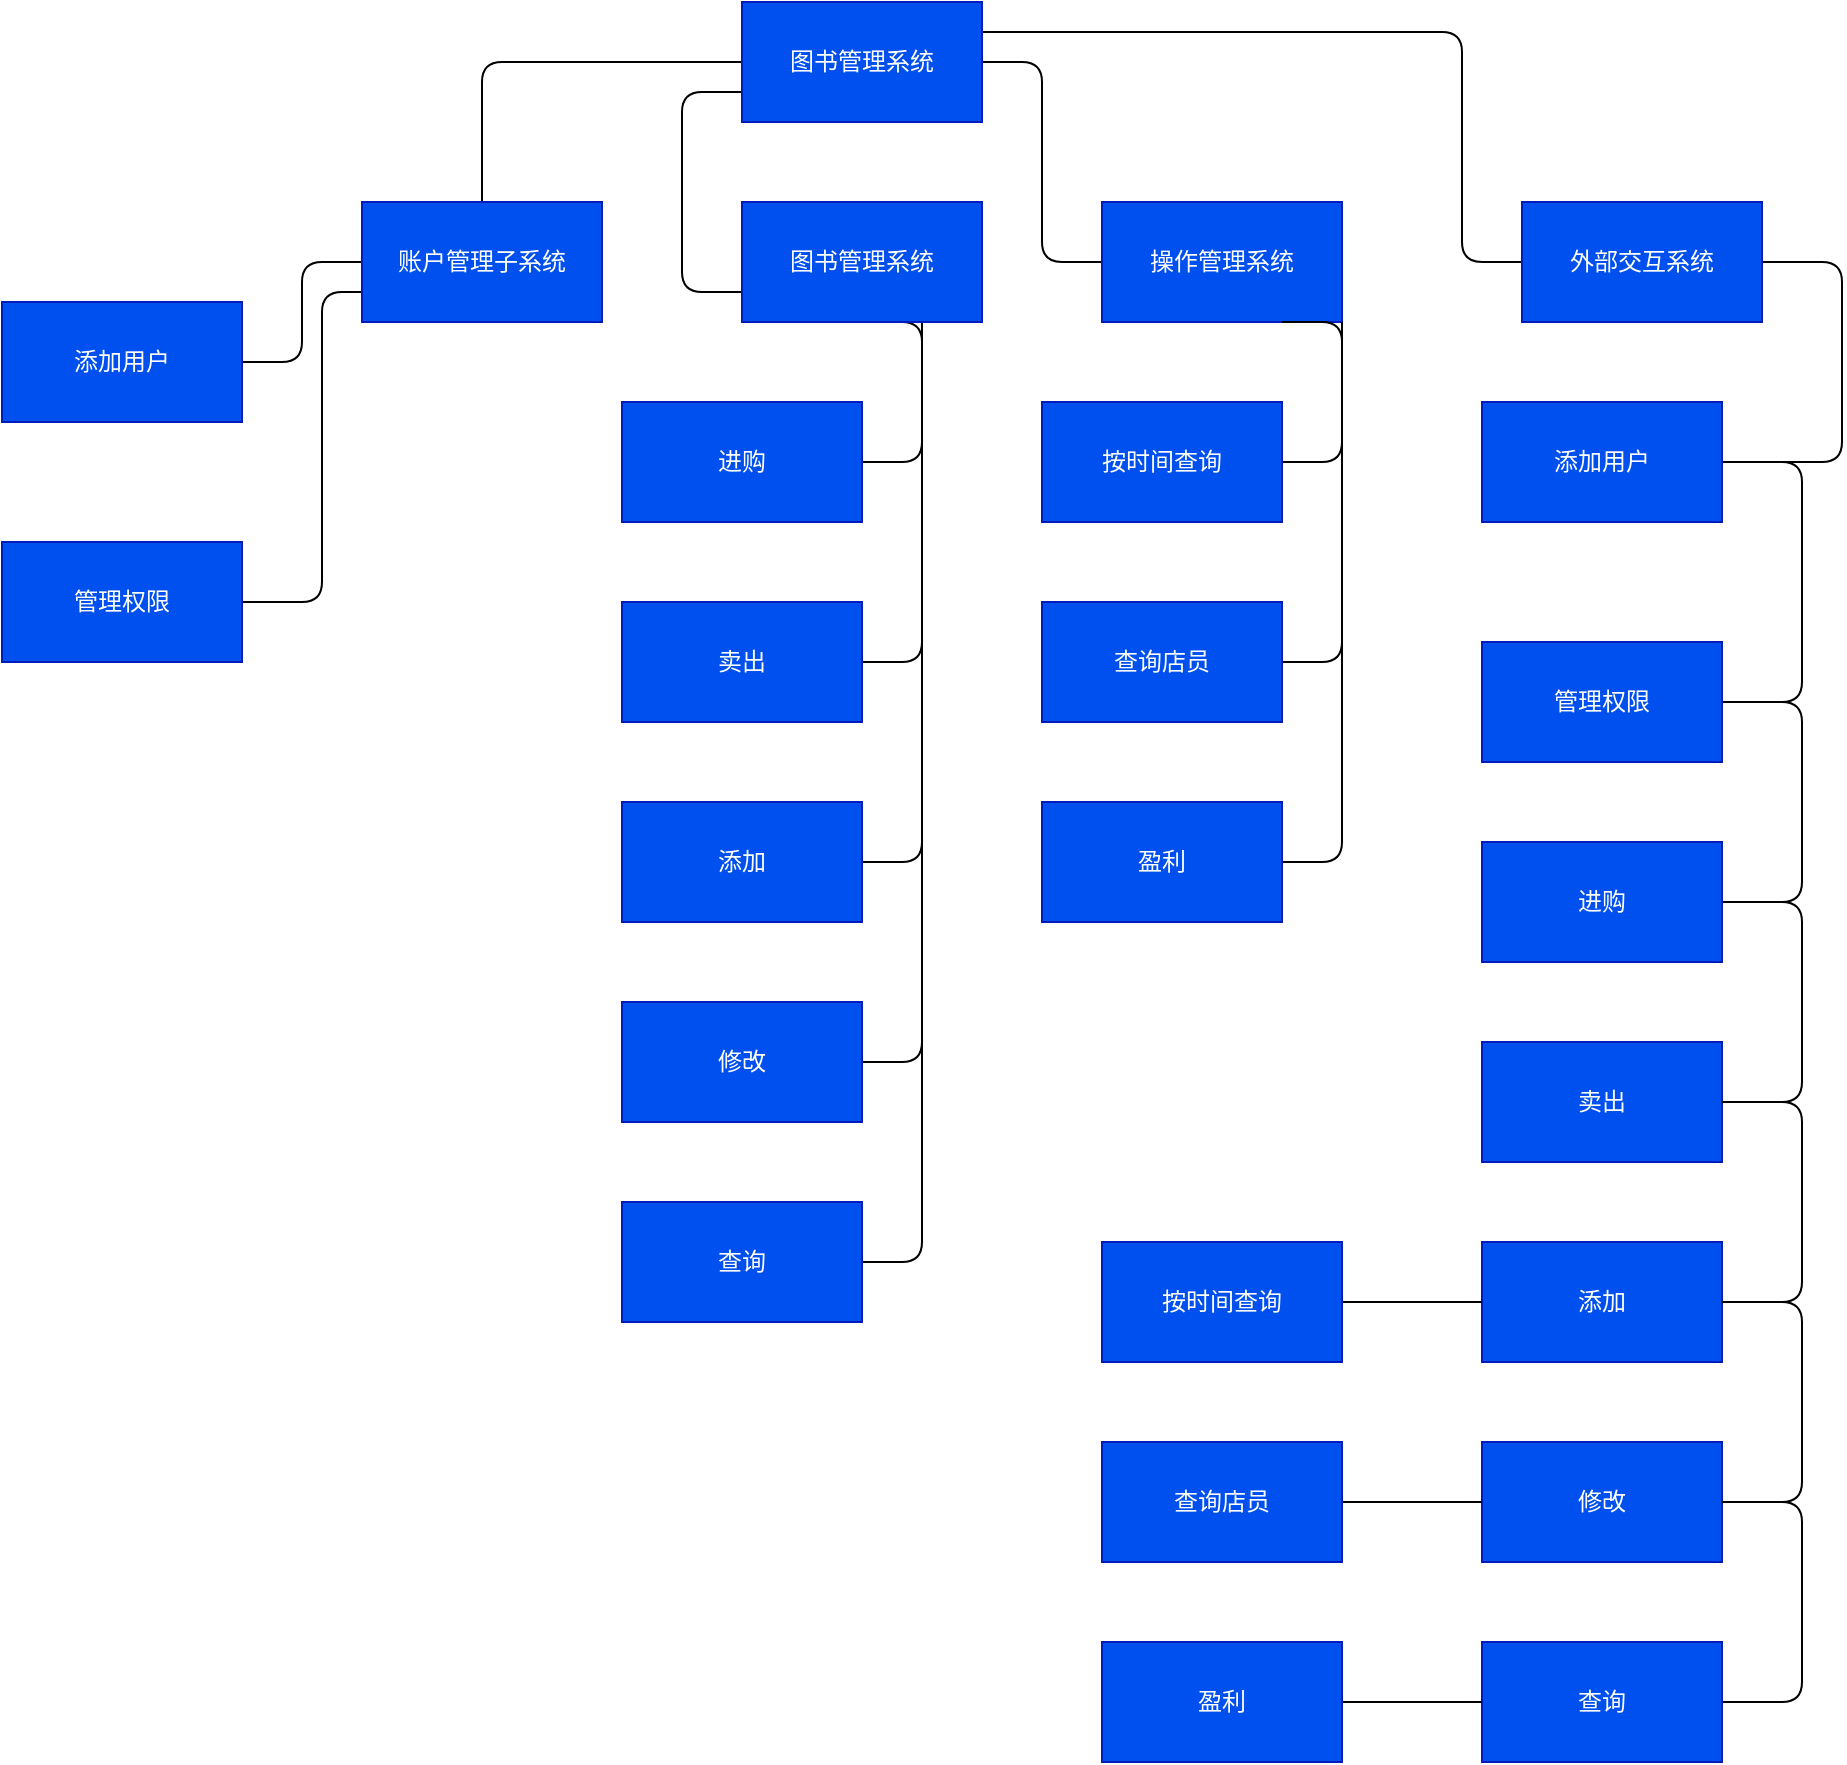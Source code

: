 <mxfile>
    <diagram id="MjUM7uE3wHpb1yEpkvMW" name="第 1 页">
        <mxGraphModel dx="1715" dy="622" grid="1" gridSize="10" guides="1" tooltips="1" connect="1" arrows="1" fold="1" page="1" pageScale="1" pageWidth="827" pageHeight="1169" background="none" math="0" shadow="0">
            <root>
                <mxCell id="0"/>
                <mxCell id="1" parent="0"/>
                <mxCell id="9" style="edgeStyle=elbowEdgeStyle;html=1;startArrow=none;endArrow=none;exitX=0;exitY=0.5;exitDx=0;exitDy=0;entryX=0.5;entryY=0;entryDx=0;entryDy=0;" edge="1" parent="1" source="2" target="3">
                    <mxGeometry relative="1" as="geometry">
                        <Array as="points">
                            <mxPoint x="90" y="60"/>
                        </Array>
                    </mxGeometry>
                </mxCell>
                <mxCell id="11" style="edgeStyle=elbowEdgeStyle;html=1;startArrow=none;endArrow=none;exitX=0;exitY=0.75;exitDx=0;exitDy=0;entryX=0;entryY=0.75;entryDx=0;entryDy=0;" edge="1" parent="1" source="2" target="4">
                    <mxGeometry relative="1" as="geometry">
                        <mxPoint x="180" y="180" as="targetPoint"/>
                        <Array as="points">
                            <mxPoint x="190" y="140"/>
                        </Array>
                    </mxGeometry>
                </mxCell>
                <mxCell id="12" style="edgeStyle=elbowEdgeStyle;html=1;startArrow=none;endArrow=none;exitX=1;exitY=0.5;exitDx=0;exitDy=0;entryX=0;entryY=0.5;entryDx=0;entryDy=0;" edge="1" parent="1" source="2" target="5">
                    <mxGeometry relative="1" as="geometry">
                        <mxPoint x="400" y="170" as="targetPoint"/>
                        <Array as="points">
                            <mxPoint x="370" y="140"/>
                        </Array>
                    </mxGeometry>
                </mxCell>
                <mxCell id="13" style="edgeStyle=elbowEdgeStyle;html=1;startArrow=none;endArrow=none;exitX=1;exitY=0.25;exitDx=0;exitDy=0;entryX=0;entryY=0.5;entryDx=0;entryDy=0;" edge="1" parent="1" source="2" target="6">
                    <mxGeometry relative="1" as="geometry">
                        <Array as="points">
                            <mxPoint x="580" y="100"/>
                        </Array>
                    </mxGeometry>
                </mxCell>
                <UserObject label="图书管理系统" treeRoot="1" id="2">
                    <mxCell style="whiteSpace=wrap;html=1;align=center;treeFolding=1;treeMoving=1;newEdgeStyle={&quot;edgeStyle&quot;:&quot;elbowEdgeStyle&quot;,&quot;startArrow&quot;:&quot;none&quot;,&quot;endArrow&quot;:&quot;none&quot;};fillColor=#0050ef;fontColor=#ffffff;strokeColor=#001DBC;" vertex="1" parent="1">
                        <mxGeometry x="220" y="40" width="120" height="60" as="geometry"/>
                    </mxCell>
                </UserObject>
                <mxCell id="16" style="edgeStyle=elbowEdgeStyle;html=1;startArrow=none;endArrow=none;exitX=0;exitY=0.5;exitDx=0;exitDy=0;entryX=1;entryY=0.5;entryDx=0;entryDy=0;" edge="1" parent="1" source="3" target="14">
                    <mxGeometry relative="1" as="geometry"/>
                </mxCell>
                <mxCell id="17" style="edgeStyle=elbowEdgeStyle;html=1;startArrow=none;endArrow=none;exitX=0;exitY=0.75;exitDx=0;exitDy=0;entryX=1;entryY=0.5;entryDx=0;entryDy=0;" edge="1" parent="1" source="3" target="15">
                    <mxGeometry relative="1" as="geometry">
                        <Array as="points">
                            <mxPoint x="10" y="270"/>
                        </Array>
                    </mxGeometry>
                </mxCell>
                <UserObject label="账户管理子系统" treeRoot="1" id="3">
                    <mxCell style="whiteSpace=wrap;html=1;align=center;treeFolding=1;treeMoving=1;newEdgeStyle={&quot;edgeStyle&quot;:&quot;elbowEdgeStyle&quot;,&quot;startArrow&quot;:&quot;none&quot;,&quot;endArrow&quot;:&quot;none&quot;};fillColor=#0050ef;fontColor=#ffffff;strokeColor=#001DBC;" vertex="1" parent="1">
                        <mxGeometry x="30" y="140" width="120" height="60" as="geometry"/>
                    </mxCell>
                </UserObject>
                <mxCell id="24" style="edgeStyle=elbowEdgeStyle;html=1;startArrow=none;endArrow=none;exitX=0.5;exitY=1;exitDx=0;exitDy=0;entryX=1;entryY=0.5;entryDx=0;entryDy=0;" edge="1" parent="1" source="4" target="22">
                    <mxGeometry relative="1" as="geometry">
                        <Array as="points">
                            <mxPoint x="310" y="250"/>
                        </Array>
                    </mxGeometry>
                </mxCell>
                <mxCell id="25" style="edgeStyle=elbowEdgeStyle;html=1;startArrow=none;endArrow=none;exitX=0.75;exitY=1;exitDx=0;exitDy=0;entryX=1;entryY=0.5;entryDx=0;entryDy=0;" edge="1" parent="1" source="4" target="21">
                    <mxGeometry relative="1" as="geometry">
                        <Array as="points">
                            <mxPoint x="310" y="310"/>
                        </Array>
                    </mxGeometry>
                </mxCell>
                <mxCell id="26" style="edgeStyle=elbowEdgeStyle;html=1;startArrow=none;endArrow=none;exitX=0.75;exitY=1;exitDx=0;exitDy=0;entryX=1;entryY=0.5;entryDx=0;entryDy=0;" edge="1" parent="1" source="4" target="20">
                    <mxGeometry relative="1" as="geometry">
                        <Array as="points">
                            <mxPoint x="310" y="440"/>
                        </Array>
                    </mxGeometry>
                </mxCell>
                <mxCell id="27" style="edgeStyle=elbowEdgeStyle;html=1;startArrow=none;endArrow=none;exitX=0.75;exitY=1;exitDx=0;exitDy=0;entryX=1;entryY=0.5;entryDx=0;entryDy=0;" edge="1" parent="1" source="4" target="19">
                    <mxGeometry relative="1" as="geometry">
                        <Array as="points">
                            <mxPoint x="310" y="420"/>
                        </Array>
                    </mxGeometry>
                </mxCell>
                <mxCell id="28" style="edgeStyle=elbowEdgeStyle;html=1;startArrow=none;endArrow=none;exitX=0.75;exitY=1;exitDx=0;exitDy=0;entryX=1;entryY=0.5;entryDx=0;entryDy=0;" edge="1" parent="1" source="4" target="23">
                    <mxGeometry relative="1" as="geometry">
                        <Array as="points">
                            <mxPoint x="310" y="620"/>
                        </Array>
                    </mxGeometry>
                </mxCell>
                <UserObject label="图书管理系统" treeRoot="1" id="4">
                    <mxCell style="whiteSpace=wrap;html=1;align=center;treeFolding=1;treeMoving=1;newEdgeStyle={&quot;edgeStyle&quot;:&quot;elbowEdgeStyle&quot;,&quot;startArrow&quot;:&quot;none&quot;,&quot;endArrow&quot;:&quot;none&quot;};fillColor=#0050ef;fontColor=#ffffff;strokeColor=#001DBC;" vertex="1" parent="1">
                        <mxGeometry x="220" y="140" width="120" height="60" as="geometry"/>
                    </mxCell>
                </UserObject>
                <UserObject label="操作管理系统" treeRoot="1" id="5">
                    <mxCell style="whiteSpace=wrap;html=1;align=center;treeFolding=1;treeMoving=1;newEdgeStyle={&quot;edgeStyle&quot;:&quot;elbowEdgeStyle&quot;,&quot;startArrow&quot;:&quot;none&quot;,&quot;endArrow&quot;:&quot;none&quot;};fillColor=#0050ef;fontColor=#ffffff;strokeColor=#001DBC;" vertex="1" parent="1">
                        <mxGeometry x="400" y="140" width="120" height="60" as="geometry"/>
                    </mxCell>
                </UserObject>
                <mxCell id="49" style="edgeStyle=elbowEdgeStyle;html=1;startArrow=none;endArrow=none;exitX=1;exitY=0.5;exitDx=0;exitDy=0;entryX=1;entryY=0.5;entryDx=0;entryDy=0;" edge="1" parent="1" source="6" target="39">
                    <mxGeometry relative="1" as="geometry">
                        <Array as="points">
                            <mxPoint x="770" y="220"/>
                        </Array>
                    </mxGeometry>
                </mxCell>
                <UserObject label="外部交互系统" treeRoot="1" id="6">
                    <mxCell style="whiteSpace=wrap;html=1;align=center;treeFolding=1;treeMoving=1;newEdgeStyle={&quot;edgeStyle&quot;:&quot;elbowEdgeStyle&quot;,&quot;startArrow&quot;:&quot;none&quot;,&quot;endArrow&quot;:&quot;none&quot;};fillColor=#0050ef;fontColor=#ffffff;strokeColor=#001DBC;" vertex="1" parent="1">
                        <mxGeometry x="610" y="140" width="120" height="60" as="geometry"/>
                    </mxCell>
                </UserObject>
                <UserObject label="添加用户" treeRoot="1" id="14">
                    <mxCell style="whiteSpace=wrap;html=1;align=center;treeFolding=1;treeMoving=1;newEdgeStyle={&quot;edgeStyle&quot;:&quot;elbowEdgeStyle&quot;,&quot;startArrow&quot;:&quot;none&quot;,&quot;endArrow&quot;:&quot;none&quot;};fillColor=#0050ef;fontColor=#ffffff;strokeColor=#001DBC;" vertex="1" parent="1">
                        <mxGeometry x="-150" y="190" width="120" height="60" as="geometry"/>
                    </mxCell>
                </UserObject>
                <UserObject label="管理权限" treeRoot="1" id="15">
                    <mxCell style="whiteSpace=wrap;html=1;align=center;treeFolding=1;treeMoving=1;newEdgeStyle={&quot;edgeStyle&quot;:&quot;elbowEdgeStyle&quot;,&quot;startArrow&quot;:&quot;none&quot;,&quot;endArrow&quot;:&quot;none&quot;};fillColor=#0050ef;fontColor=#ffffff;strokeColor=#001DBC;" vertex="1" parent="1">
                        <mxGeometry x="-150" y="310" width="120" height="60" as="geometry"/>
                    </mxCell>
                </UserObject>
                <UserObject label="修改" treeRoot="1" id="19">
                    <mxCell style="whiteSpace=wrap;html=1;align=center;treeFolding=1;treeMoving=1;newEdgeStyle={&quot;edgeStyle&quot;:&quot;elbowEdgeStyle&quot;,&quot;startArrow&quot;:&quot;none&quot;,&quot;endArrow&quot;:&quot;none&quot;};fillColor=#0050ef;fontColor=#ffffff;strokeColor=#001DBC;" vertex="1" parent="1">
                        <mxGeometry x="160" y="540" width="120" height="60" as="geometry"/>
                    </mxCell>
                </UserObject>
                <UserObject label="添加" treeRoot="1" id="20">
                    <mxCell style="whiteSpace=wrap;html=1;align=center;treeFolding=1;treeMoving=1;newEdgeStyle={&quot;edgeStyle&quot;:&quot;elbowEdgeStyle&quot;,&quot;startArrow&quot;:&quot;none&quot;,&quot;endArrow&quot;:&quot;none&quot;};fillColor=#0050ef;fontColor=#ffffff;strokeColor=#001DBC;" vertex="1" parent="1">
                        <mxGeometry x="160" y="440" width="120" height="60" as="geometry"/>
                    </mxCell>
                </UserObject>
                <UserObject label="卖出" treeRoot="1" id="21">
                    <mxCell style="whiteSpace=wrap;html=1;align=center;treeFolding=1;treeMoving=1;newEdgeStyle={&quot;edgeStyle&quot;:&quot;elbowEdgeStyle&quot;,&quot;startArrow&quot;:&quot;none&quot;,&quot;endArrow&quot;:&quot;none&quot;};fillColor=#0050ef;fontColor=#ffffff;strokeColor=#001DBC;" vertex="1" parent="1">
                        <mxGeometry x="160" y="340" width="120" height="60" as="geometry"/>
                    </mxCell>
                </UserObject>
                <UserObject label="进购" treeRoot="1" id="22">
                    <mxCell style="whiteSpace=wrap;html=1;align=center;treeFolding=1;treeMoving=1;newEdgeStyle={&quot;edgeStyle&quot;:&quot;elbowEdgeStyle&quot;,&quot;startArrow&quot;:&quot;none&quot;,&quot;endArrow&quot;:&quot;none&quot;};fillColor=#0050ef;fontColor=#ffffff;strokeColor=#001DBC;" vertex="1" parent="1">
                        <mxGeometry x="160" y="240" width="120" height="60" as="geometry"/>
                    </mxCell>
                </UserObject>
                <UserObject label="查询" treeRoot="1" id="23">
                    <mxCell style="whiteSpace=wrap;html=1;align=center;treeFolding=1;treeMoving=1;newEdgeStyle={&quot;edgeStyle&quot;:&quot;elbowEdgeStyle&quot;,&quot;startArrow&quot;:&quot;none&quot;,&quot;endArrow&quot;:&quot;none&quot;};fillColor=#0050ef;fontColor=#ffffff;strokeColor=#001DBC;" vertex="1" parent="1">
                        <mxGeometry x="160" y="640" width="120" height="60" as="geometry"/>
                    </mxCell>
                </UserObject>
                <mxCell id="29" style="edgeStyle=elbowEdgeStyle;html=1;startArrow=none;endArrow=none;exitX=0.5;exitY=1;exitDx=0;exitDy=0;entryX=1;entryY=0.5;entryDx=0;entryDy=0;" edge="1" parent="1">
                    <mxGeometry relative="1" as="geometry">
                        <mxPoint x="490" y="200.0" as="sourcePoint"/>
                        <mxPoint x="490" y="270.0" as="targetPoint"/>
                        <Array as="points">
                            <mxPoint x="520" y="250"/>
                        </Array>
                    </mxGeometry>
                </mxCell>
                <mxCell id="30" style="edgeStyle=elbowEdgeStyle;html=1;startArrow=none;endArrow=none;exitX=0.75;exitY=1;exitDx=0;exitDy=0;entryX=1;entryY=0.5;entryDx=0;entryDy=0;" edge="1" parent="1">
                    <mxGeometry relative="1" as="geometry">
                        <mxPoint x="520" y="200.0" as="sourcePoint"/>
                        <mxPoint x="490" y="370.0" as="targetPoint"/>
                        <Array as="points">
                            <mxPoint x="520" y="310"/>
                        </Array>
                    </mxGeometry>
                </mxCell>
                <mxCell id="31" style="edgeStyle=elbowEdgeStyle;html=1;startArrow=none;endArrow=none;exitX=0.75;exitY=1;exitDx=0;exitDy=0;entryX=1;entryY=0.5;entryDx=0;entryDy=0;" edge="1" parent="1">
                    <mxGeometry relative="1" as="geometry">
                        <mxPoint x="520" y="200.0" as="sourcePoint"/>
                        <mxPoint x="490" y="470.0" as="targetPoint"/>
                        <Array as="points">
                            <mxPoint x="520" y="440"/>
                        </Array>
                    </mxGeometry>
                </mxCell>
                <UserObject label="盈利" treeRoot="1" id="35">
                    <mxCell style="whiteSpace=wrap;html=1;align=center;treeFolding=1;treeMoving=1;newEdgeStyle={&quot;edgeStyle&quot;:&quot;elbowEdgeStyle&quot;,&quot;startArrow&quot;:&quot;none&quot;,&quot;endArrow&quot;:&quot;none&quot;};fillColor=#0050ef;fontColor=#ffffff;strokeColor=#001DBC;" vertex="1" parent="1">
                        <mxGeometry x="370" y="440" width="120" height="60" as="geometry"/>
                    </mxCell>
                </UserObject>
                <UserObject label="查询店员" treeRoot="1" id="36">
                    <mxCell style="whiteSpace=wrap;html=1;align=center;treeFolding=1;treeMoving=1;newEdgeStyle={&quot;edgeStyle&quot;:&quot;elbowEdgeStyle&quot;,&quot;startArrow&quot;:&quot;none&quot;,&quot;endArrow&quot;:&quot;none&quot;};fillColor=#0050ef;fontColor=#ffffff;strokeColor=#001DBC;" vertex="1" parent="1">
                        <mxGeometry x="370" y="340" width="120" height="60" as="geometry"/>
                    </mxCell>
                </UserObject>
                <UserObject label="按时间查询" treeRoot="1" id="37">
                    <mxCell style="whiteSpace=wrap;html=1;align=center;treeFolding=1;treeMoving=1;newEdgeStyle={&quot;edgeStyle&quot;:&quot;elbowEdgeStyle&quot;,&quot;startArrow&quot;:&quot;none&quot;,&quot;endArrow&quot;:&quot;none&quot;};fillColor=#0050ef;fontColor=#ffffff;strokeColor=#001DBC;" vertex="1" parent="1">
                        <mxGeometry x="370" y="240" width="120" height="60" as="geometry"/>
                    </mxCell>
                </UserObject>
                <mxCell id="51" style="edgeStyle=elbowEdgeStyle;html=1;startArrow=none;endArrow=none;exitX=1;exitY=0.5;exitDx=0;exitDy=0;entryX=1;entryY=0.5;entryDx=0;entryDy=0;" edge="1" parent="1" source="39" target="40">
                    <mxGeometry relative="1" as="geometry">
                        <Array as="points">
                            <mxPoint x="750" y="330"/>
                        </Array>
                    </mxGeometry>
                </mxCell>
                <UserObject label="添加用户" treeRoot="1" id="39">
                    <mxCell style="whiteSpace=wrap;html=1;align=center;treeFolding=1;treeMoving=1;newEdgeStyle={&quot;edgeStyle&quot;:&quot;elbowEdgeStyle&quot;,&quot;startArrow&quot;:&quot;none&quot;,&quot;endArrow&quot;:&quot;none&quot;};fillColor=#0050ef;fontColor=#ffffff;strokeColor=#001DBC;" vertex="1" parent="1">
                        <mxGeometry x="590" y="240" width="120" height="60" as="geometry"/>
                    </mxCell>
                </UserObject>
                <mxCell id="52" style="edgeStyle=elbowEdgeStyle;html=1;startArrow=none;endArrow=none;exitX=1;exitY=0.5;exitDx=0;exitDy=0;entryX=1;entryY=0.5;entryDx=0;entryDy=0;" edge="1" parent="1" source="40" target="44">
                    <mxGeometry relative="1" as="geometry">
                        <Array as="points">
                            <mxPoint x="750" y="440"/>
                        </Array>
                    </mxGeometry>
                </mxCell>
                <UserObject label="管理权限" treeRoot="1" id="40">
                    <mxCell style="whiteSpace=wrap;html=1;align=center;treeFolding=1;treeMoving=1;newEdgeStyle={&quot;edgeStyle&quot;:&quot;elbowEdgeStyle&quot;,&quot;startArrow&quot;:&quot;none&quot;,&quot;endArrow&quot;:&quot;none&quot;};fillColor=#0050ef;fontColor=#ffffff;strokeColor=#001DBC;" vertex="1" parent="1">
                        <mxGeometry x="590" y="360" width="120" height="60" as="geometry"/>
                    </mxCell>
                </UserObject>
                <UserObject label="修改" treeRoot="1" id="41">
                    <mxCell style="whiteSpace=wrap;html=1;align=center;treeFolding=1;treeMoving=1;newEdgeStyle={&quot;edgeStyle&quot;:&quot;elbowEdgeStyle&quot;,&quot;startArrow&quot;:&quot;none&quot;,&quot;endArrow&quot;:&quot;none&quot;};fillColor=#0050ef;fontColor=#ffffff;strokeColor=#001DBC;" vertex="1" parent="1">
                        <mxGeometry x="590" y="760" width="120" height="60" as="geometry"/>
                    </mxCell>
                </UserObject>
                <mxCell id="55" style="edgeStyle=elbowEdgeStyle;html=1;startArrow=none;endArrow=none;exitX=1;exitY=0.5;exitDx=0;exitDy=0;entryX=1;entryY=0.5;entryDx=0;entryDy=0;" edge="1" parent="1" source="42" target="41">
                    <mxGeometry relative="1" as="geometry">
                        <Array as="points">
                            <mxPoint x="750" y="750"/>
                        </Array>
                    </mxGeometry>
                </mxCell>
                <UserObject label="添加" treeRoot="1" id="42">
                    <mxCell style="whiteSpace=wrap;html=1;align=center;treeFolding=1;treeMoving=1;newEdgeStyle={&quot;edgeStyle&quot;:&quot;elbowEdgeStyle&quot;,&quot;startArrow&quot;:&quot;none&quot;,&quot;endArrow&quot;:&quot;none&quot;};fillColor=#0050ef;fontColor=#ffffff;strokeColor=#001DBC;" vertex="1" parent="1">
                        <mxGeometry x="590" y="660" width="120" height="60" as="geometry"/>
                    </mxCell>
                </UserObject>
                <mxCell id="56" style="edgeStyle=elbowEdgeStyle;html=1;startArrow=none;endArrow=none;entryX=1;entryY=0.5;entryDx=0;entryDy=0;" edge="1" parent="1" source="43" target="42">
                    <mxGeometry relative="1" as="geometry">
                        <Array as="points">
                            <mxPoint x="750" y="650"/>
                        </Array>
                    </mxGeometry>
                </mxCell>
                <UserObject label="卖出" treeRoot="1" id="43">
                    <mxCell style="whiteSpace=wrap;html=1;align=center;treeFolding=1;treeMoving=1;newEdgeStyle={&quot;edgeStyle&quot;:&quot;elbowEdgeStyle&quot;,&quot;startArrow&quot;:&quot;none&quot;,&quot;endArrow&quot;:&quot;none&quot;};fillColor=#0050ef;fontColor=#ffffff;strokeColor=#001DBC;" vertex="1" parent="1">
                        <mxGeometry x="590" y="560" width="120" height="60" as="geometry"/>
                    </mxCell>
                </UserObject>
                <mxCell id="54" style="edgeStyle=elbowEdgeStyle;html=1;startArrow=none;endArrow=none;exitX=1;exitY=0.5;exitDx=0;exitDy=0;entryX=1;entryY=0.5;entryDx=0;entryDy=0;" edge="1" parent="1" source="44" target="43">
                    <mxGeometry relative="1" as="geometry">
                        <Array as="points">
                            <mxPoint x="750" y="540"/>
                        </Array>
                    </mxGeometry>
                </mxCell>
                <UserObject label="进购" treeRoot="1" id="44">
                    <mxCell style="whiteSpace=wrap;html=1;align=center;treeFolding=1;treeMoving=1;newEdgeStyle={&quot;edgeStyle&quot;:&quot;elbowEdgeStyle&quot;,&quot;startArrow&quot;:&quot;none&quot;,&quot;endArrow&quot;:&quot;none&quot;};fillColor=#0050ef;fontColor=#ffffff;strokeColor=#001DBC;" vertex="1" parent="1">
                        <mxGeometry x="590" y="460" width="120" height="60" as="geometry"/>
                    </mxCell>
                </UserObject>
                <mxCell id="57" style="edgeStyle=elbowEdgeStyle;html=1;startArrow=none;endArrow=none;exitX=1;exitY=0.5;exitDx=0;exitDy=0;entryX=1;entryY=0.5;entryDx=0;entryDy=0;" edge="1" parent="1" source="45" target="41">
                    <mxGeometry relative="1" as="geometry">
                        <Array as="points">
                            <mxPoint x="750" y="840"/>
                        </Array>
                    </mxGeometry>
                </mxCell>
                <UserObject label="查询" treeRoot="1" id="45">
                    <mxCell style="whiteSpace=wrap;html=1;align=center;treeFolding=1;treeMoving=1;newEdgeStyle={&quot;edgeStyle&quot;:&quot;elbowEdgeStyle&quot;,&quot;startArrow&quot;:&quot;none&quot;,&quot;endArrow&quot;:&quot;none&quot;};fillColor=#0050ef;fontColor=#ffffff;strokeColor=#001DBC;" vertex="1" parent="1">
                        <mxGeometry x="590" y="860" width="120" height="60" as="geometry"/>
                    </mxCell>
                </UserObject>
                <mxCell id="60" style="edgeStyle=elbowEdgeStyle;html=1;startArrow=none;endArrow=none;entryX=0;entryY=0.5;entryDx=0;entryDy=0;" edge="1" parent="1" source="46" target="45">
                    <mxGeometry relative="1" as="geometry"/>
                </mxCell>
                <UserObject label="盈利" treeRoot="1" id="46">
                    <mxCell style="whiteSpace=wrap;html=1;align=center;treeFolding=1;treeMoving=1;newEdgeStyle={&quot;edgeStyle&quot;:&quot;elbowEdgeStyle&quot;,&quot;startArrow&quot;:&quot;none&quot;,&quot;endArrow&quot;:&quot;none&quot;};fillColor=#0050ef;fontColor=#ffffff;strokeColor=#001DBC;" vertex="1" parent="1">
                        <mxGeometry x="400" y="860" width="120" height="60" as="geometry"/>
                    </mxCell>
                </UserObject>
                <mxCell id="59" style="edgeStyle=elbowEdgeStyle;html=1;startArrow=none;endArrow=none;entryX=0;entryY=0.5;entryDx=0;entryDy=0;" edge="1" parent="1" source="47" target="41">
                    <mxGeometry relative="1" as="geometry"/>
                </mxCell>
                <UserObject label="查询店员" treeRoot="1" id="47">
                    <mxCell style="whiteSpace=wrap;html=1;align=center;treeFolding=1;treeMoving=1;newEdgeStyle={&quot;edgeStyle&quot;:&quot;elbowEdgeStyle&quot;,&quot;startArrow&quot;:&quot;none&quot;,&quot;endArrow&quot;:&quot;none&quot;};fillColor=#0050ef;fontColor=#ffffff;strokeColor=#001DBC;" vertex="1" parent="1">
                        <mxGeometry x="400" y="760" width="120" height="60" as="geometry"/>
                    </mxCell>
                </UserObject>
                <mxCell id="58" style="edgeStyle=elbowEdgeStyle;html=1;startArrow=none;endArrow=none;exitX=1;exitY=0.5;exitDx=0;exitDy=0;" edge="1" parent="1" source="48" target="42">
                    <mxGeometry relative="1" as="geometry"/>
                </mxCell>
                <UserObject label="按时间查询" treeRoot="1" id="48">
                    <mxCell style="whiteSpace=wrap;html=1;align=center;treeFolding=1;treeMoving=1;newEdgeStyle={&quot;edgeStyle&quot;:&quot;elbowEdgeStyle&quot;,&quot;startArrow&quot;:&quot;none&quot;,&quot;endArrow&quot;:&quot;none&quot;};fillColor=#0050ef;fontColor=#ffffff;strokeColor=#001DBC;" vertex="1" parent="1">
                        <mxGeometry x="400" y="660" width="120" height="60" as="geometry"/>
                    </mxCell>
                </UserObject>
            </root>
        </mxGraphModel>
    </diagram>
</mxfile>